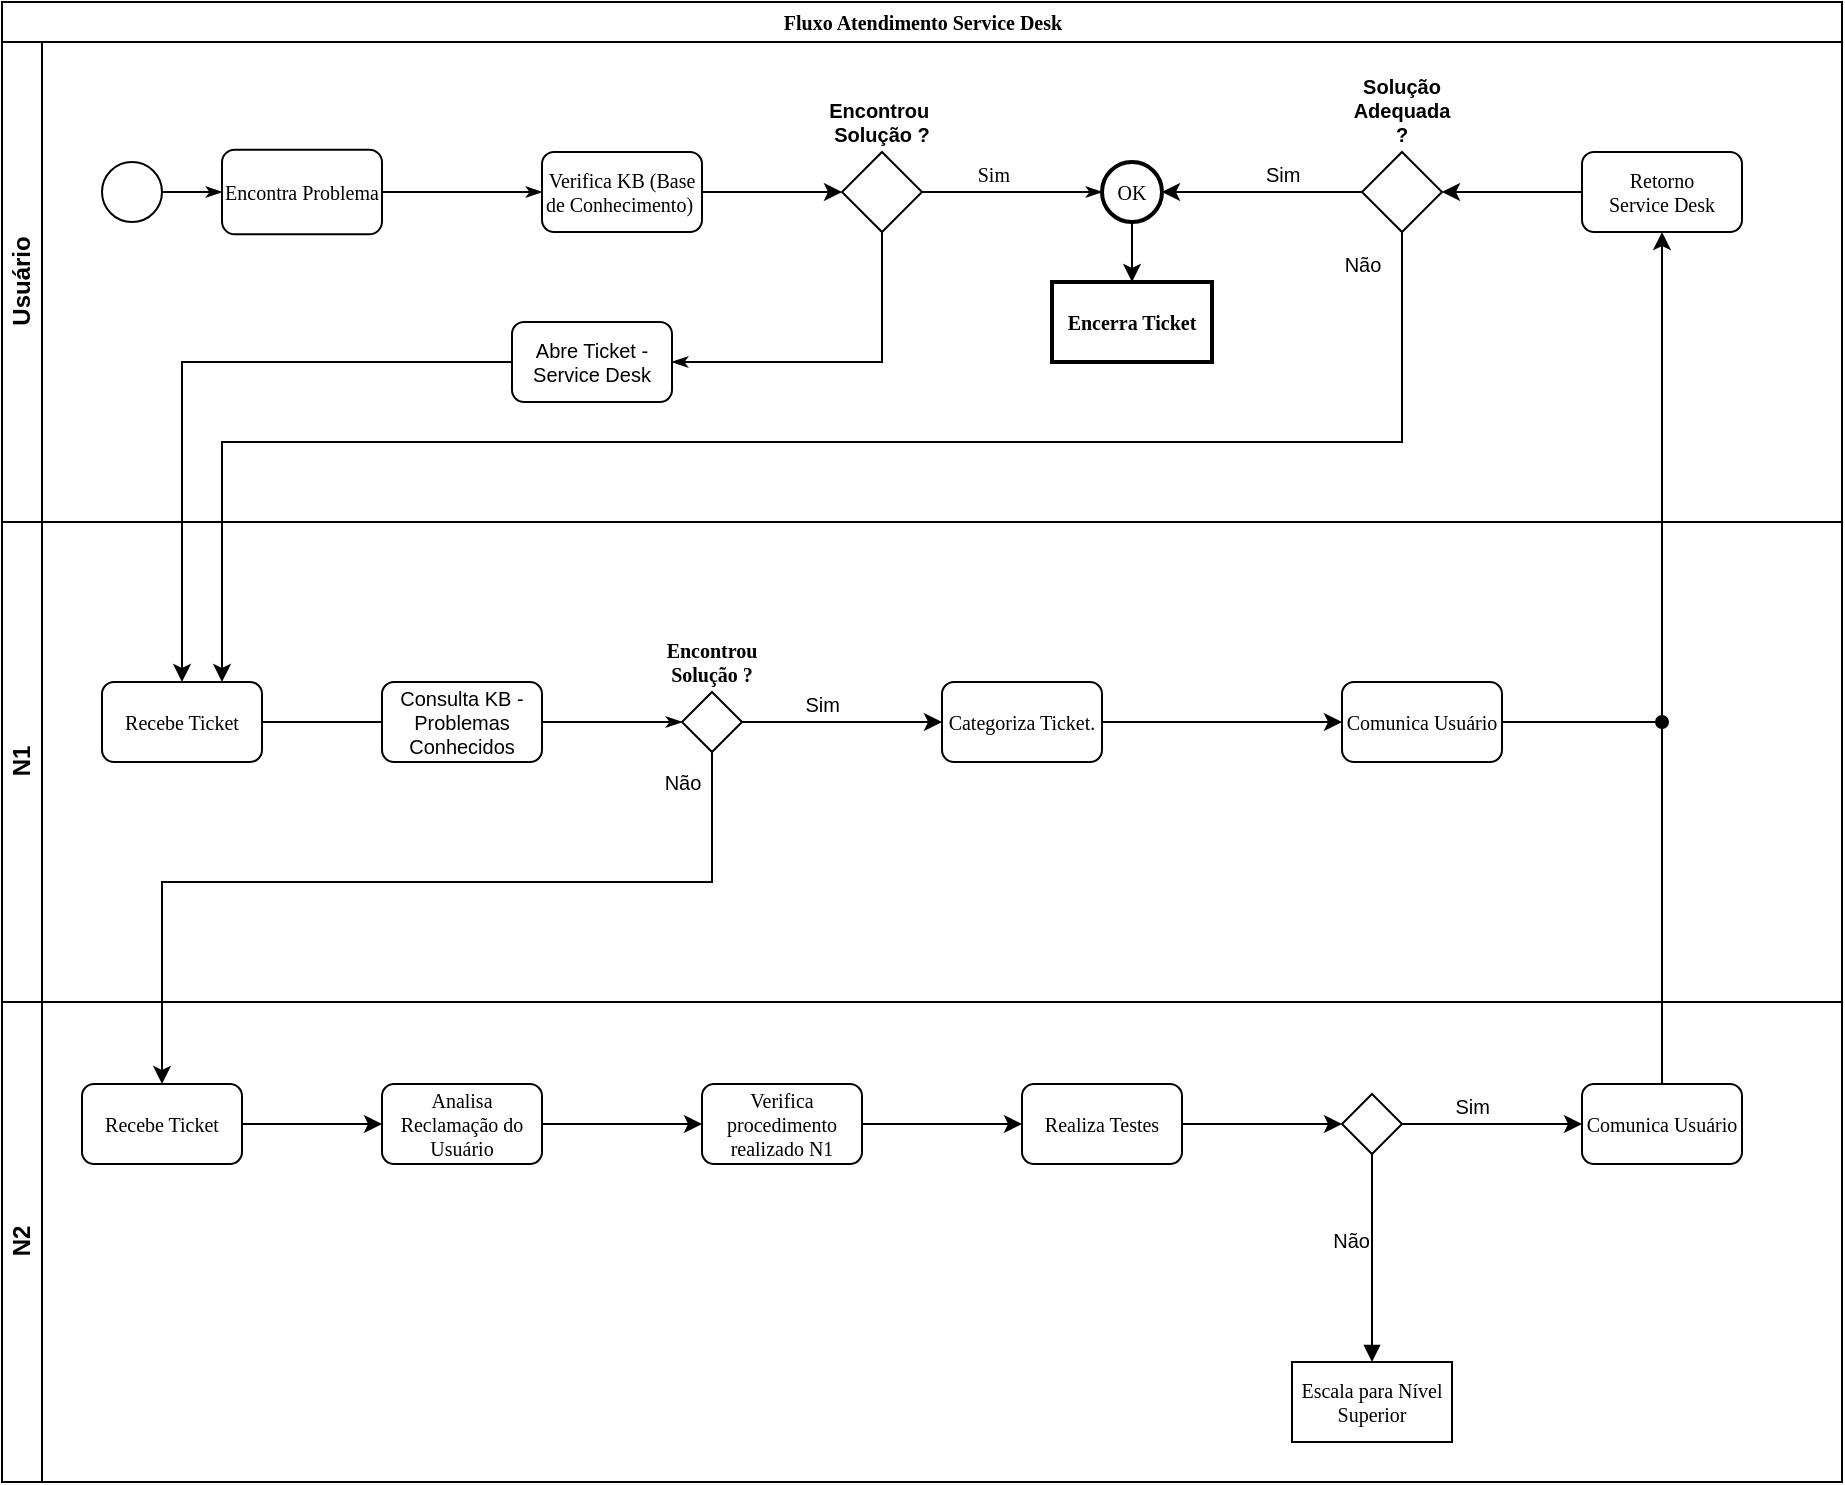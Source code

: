 <mxfile version="18.0.4" type="github">
  <diagram name="Page-1" id="c7488fd3-1785-93aa-aadb-54a6760d102a">
    <mxGraphModel dx="828" dy="485" grid="1" gridSize="10" guides="1" tooltips="1" connect="1" arrows="1" fold="1" page="1" pageScale="1" pageWidth="1100" pageHeight="850" background="none" math="0" shadow="0">
      <root>
        <mxCell id="0" />
        <mxCell id="1" parent="0" />
        <mxCell id="2b4e8129b02d487f-1" value="Fluxo Atendimento Service Desk" style="swimlane;html=1;childLayout=stackLayout;horizontal=1;startSize=20;horizontalStack=0;rounded=0;shadow=0;labelBackgroundColor=none;strokeWidth=1;fontFamily=Verdana;fontSize=10;align=center;" parent="1" vertex="1">
          <mxGeometry x="90" y="80" width="920" height="740" as="geometry" />
        </mxCell>
        <mxCell id="2b4e8129b02d487f-2" value="&lt;font color=&quot;#000000&quot;&gt;Usuário&lt;/font&gt;" style="swimlane;html=1;startSize=20;horizontal=0;fontColor=#FFFFFF;" parent="2b4e8129b02d487f-1" vertex="1">
          <mxGeometry y="20" width="920" height="240" as="geometry">
            <mxRectangle y="20" width="680" height="20" as="alternateBounds" />
          </mxGeometry>
        </mxCell>
        <mxCell id="2b4e8129b02d487f-18" style="edgeStyle=orthogonalEdgeStyle;rounded=0;html=1;labelBackgroundColor=none;startArrow=none;startFill=0;startSize=5;endArrow=classicThin;endFill=1;endSize=5;jettySize=auto;orthogonalLoop=1;strokeWidth=1;fontFamily=Verdana;fontSize=10;" parent="2b4e8129b02d487f-2" source="2b4e8129b02d487f-5" target="2b4e8129b02d487f-6" edge="1">
          <mxGeometry relative="1" as="geometry" />
        </mxCell>
        <mxCell id="2b4e8129b02d487f-5" value="" style="ellipse;whiteSpace=wrap;html=1;rounded=0;shadow=0;labelBackgroundColor=none;strokeWidth=1;fontFamily=Verdana;fontSize=10;align=center;" parent="2b4e8129b02d487f-2" vertex="1">
          <mxGeometry x="50" y="60" width="30" height="30" as="geometry" />
        </mxCell>
        <mxCell id="2b4e8129b02d487f-6" value="Encontra Problema" style="rounded=1;whiteSpace=wrap;html=1;shadow=0;labelBackgroundColor=none;strokeWidth=1;fontFamily=Verdana;fontSize=10;align=center;aspect=fixed;" parent="2b4e8129b02d487f-2" vertex="1">
          <mxGeometry x="110" y="53.85" width="80" height="42.3" as="geometry" />
        </mxCell>
        <mxCell id="2b4e8129b02d487f-20" value="Sim" style="edgeStyle=orthogonalEdgeStyle;rounded=0;html=1;labelBackgroundColor=none;startArrow=none;startFill=0;startSize=5;endArrow=classicThin;endFill=1;endSize=5;jettySize=auto;orthogonalLoop=1;strokeWidth=1;fontFamily=Verdana;fontSize=10;spacingTop=0;spacingBottom=0;labelBorderColor=none;labelPosition=left;verticalLabelPosition=top;align=right;verticalAlign=bottom;" parent="2b4e8129b02d487f-2" source="xkUjx0h_O5jFEAEdqRdE-6" target="2b4e8129b02d487f-8" edge="1">
          <mxGeometry relative="1" as="geometry" />
        </mxCell>
        <mxCell id="xkUjx0h_O5jFEAEdqRdE-9" style="edgeStyle=orthogonalEdgeStyle;rounded=0;orthogonalLoop=1;jettySize=auto;html=1;entryX=0;entryY=0.5;entryDx=0;entryDy=0;labelBorderColor=none;fontSize=10;" parent="2b4e8129b02d487f-2" source="2b4e8129b02d487f-7" target="xkUjx0h_O5jFEAEdqRdE-6" edge="1">
          <mxGeometry relative="1" as="geometry" />
        </mxCell>
        <mxCell id="2b4e8129b02d487f-7" value="Verifica KB (Base de Conhecimento)&amp;nbsp;" style="rounded=1;whiteSpace=wrap;html=1;shadow=0;labelBackgroundColor=none;strokeWidth=1;fontFamily=Verdana;fontSize=10;align=center;" parent="2b4e8129b02d487f-2" vertex="1">
          <mxGeometry x="270" y="55.0" width="80" height="40" as="geometry" />
        </mxCell>
        <mxCell id="2b4e8129b02d487f-8" value="OK" style="ellipse;whiteSpace=wrap;html=1;rounded=0;shadow=0;labelBackgroundColor=none;strokeWidth=2;fontFamily=Verdana;fontSize=10;align=center;" parent="2b4e8129b02d487f-2" vertex="1">
          <mxGeometry x="550" y="60" width="30" height="30" as="geometry" />
        </mxCell>
        <mxCell id="2b4e8129b02d487f-24" style="edgeStyle=orthogonalEdgeStyle;rounded=0;html=1;labelBackgroundColor=none;startArrow=none;startFill=0;startSize=5;endArrow=classicThin;endFill=1;endSize=5;jettySize=auto;orthogonalLoop=1;strokeWidth=1;fontFamily=Verdana;fontSize=10;entryX=0;entryY=0.5;entryDx=0;entryDy=0;" parent="2b4e8129b02d487f-2" source="2b4e8129b02d487f-6" target="2b4e8129b02d487f-7" edge="1">
          <mxGeometry relative="1" as="geometry" />
        </mxCell>
        <mxCell id="xkUjx0h_O5jFEAEdqRdE-29" style="edgeStyle=orthogonalEdgeStyle;rounded=0;orthogonalLoop=1;jettySize=auto;html=1;labelBorderColor=none;fontSize=10;" parent="2b4e8129b02d487f-2" source="xkUjx0h_O5jFEAEdqRdE-4" target="xkUjx0h_O5jFEAEdqRdE-28" edge="1">
          <mxGeometry relative="1" as="geometry" />
        </mxCell>
        <mxCell id="xkUjx0h_O5jFEAEdqRdE-4" value="&lt;font style=&quot;font-size: 10px;&quot;&gt;Retorno &lt;br style=&quot;font-size: 10px;&quot;&gt;Service Desk&lt;/font&gt;" style="rounded=1;whiteSpace=wrap;html=1;shadow=0;labelBackgroundColor=none;strokeWidth=1;fontFamily=Verdana;fontSize=10;align=center;" parent="2b4e8129b02d487f-2" vertex="1">
          <mxGeometry x="790" y="55.0" width="80" height="40" as="geometry" />
        </mxCell>
        <mxCell id="xkUjx0h_O5jFEAEdqRdE-6" value="Encontrou&amp;nbsp; Solução ?" style="rhombus;whiteSpace=wrap;html=1;fontSize=10;aspect=fixed;labelPosition=center;verticalLabelPosition=top;align=center;verticalAlign=bottom;fontStyle=1" parent="2b4e8129b02d487f-2" vertex="1">
          <mxGeometry x="420" y="55" width="40" height="40" as="geometry" />
        </mxCell>
        <mxCell id="xkUjx0h_O5jFEAEdqRdE-23" value="Abre Ticket - Service Desk" style="rounded=1;whiteSpace=wrap;html=1;fontSize=10;" parent="2b4e8129b02d487f-2" vertex="1">
          <mxGeometry x="255" y="140" width="80" height="40" as="geometry" />
        </mxCell>
        <mxCell id="2b4e8129b02d487f-25" value="&lt;span style=&quot;font-size: 10px;&quot;&gt;Não&lt;/span&gt;" style="edgeStyle=orthogonalEdgeStyle;rounded=0;html=1;labelBackgroundColor=none;startArrow=none;startFill=0;startSize=5;endArrow=classicThin;endFill=1;endSize=5;jettySize=auto;orthogonalLoop=1;strokeWidth=1;fontFamily=Verdana;fontSize=10;exitX=0.5;exitY=1;exitDx=0;exitDy=0;labelBorderColor=none;labelPosition=left;verticalLabelPosition=top;align=right;verticalAlign=bottom;entryX=1;entryY=0.5;entryDx=0;entryDy=0;fontColor=#FFFFFF;" parent="2b4e8129b02d487f-2" source="xkUjx0h_O5jFEAEdqRdE-6" target="xkUjx0h_O5jFEAEdqRdE-23" edge="1">
          <mxGeometry x="-0.936" y="-15" relative="1" as="geometry">
            <mxPoint as="offset" />
            <mxPoint x="90" y="170" as="targetPoint" />
            <Array as="points">
              <mxPoint x="440" y="160" />
            </Array>
          </mxGeometry>
        </mxCell>
        <mxCell id="xkUjx0h_O5jFEAEdqRdE-30" value="Sim" style="edgeStyle=orthogonalEdgeStyle;rounded=0;orthogonalLoop=1;jettySize=auto;html=1;entryX=1;entryY=0.5;entryDx=0;entryDy=0;labelBorderColor=none;fontSize=10;labelPosition=right;verticalLabelPosition=top;align=left;verticalAlign=bottom;" parent="2b4e8129b02d487f-2" source="xkUjx0h_O5jFEAEdqRdE-28" target="2b4e8129b02d487f-8" edge="1">
          <mxGeometry relative="1" as="geometry" />
        </mxCell>
        <mxCell id="xkUjx0h_O5jFEAEdqRdE-28" value="Solução Adequada ?" style="rhombus;whiteSpace=wrap;html=1;fontSize=10;aspect=fixed;labelPosition=center;verticalLabelPosition=top;align=center;verticalAlign=bottom;fontStyle=1" parent="2b4e8129b02d487f-2" vertex="1">
          <mxGeometry x="680" y="55" width="40" height="40" as="geometry" />
        </mxCell>
        <mxCell id="xkUjx0h_O5jFEAEdqRdE-32" value="Encerra Ticket" style="whiteSpace=wrap;html=1;fontSize=10;fontFamily=Verdana;rounded=0;shadow=0;labelBackgroundColor=none;strokeWidth=2;fontStyle=1" parent="2b4e8129b02d487f-2" vertex="1">
          <mxGeometry x="525" y="120" width="80" height="40" as="geometry" />
        </mxCell>
        <mxCell id="xkUjx0h_O5jFEAEdqRdE-33" value="" style="edgeStyle=orthogonalEdgeStyle;rounded=0;orthogonalLoop=1;jettySize=auto;html=1;labelBorderColor=none;fontSize=10;" parent="2b4e8129b02d487f-2" source="2b4e8129b02d487f-8" target="xkUjx0h_O5jFEAEdqRdE-32" edge="1">
          <mxGeometry relative="1" as="geometry" />
        </mxCell>
        <mxCell id="2b4e8129b02d487f-3" value="N1" style="swimlane;html=1;startSize=20;horizontal=0;spacing=0;labelPosition=center;verticalLabelPosition=middle;align=center;verticalAlign=middle;" parent="2b4e8129b02d487f-1" vertex="1">
          <mxGeometry y="260" width="920" height="240" as="geometry" />
        </mxCell>
        <mxCell id="2b4e8129b02d487f-26" style="edgeStyle=orthogonalEdgeStyle;rounded=0;html=1;labelBackgroundColor=none;startArrow=none;startFill=0;startSize=5;endArrow=classicThin;endFill=1;endSize=5;jettySize=auto;orthogonalLoop=1;strokeWidth=1;fontFamily=Verdana;fontSize=10;" parent="2b4e8129b02d487f-3" source="xkUjx0h_O5jFEAEdqRdE-1" target="2b4e8129b02d487f-13" edge="1">
          <mxGeometry relative="1" as="geometry" />
        </mxCell>
        <mxCell id="2b4e8129b02d487f-12" value="Recebe Ticket" style="rounded=1;whiteSpace=wrap;html=1;shadow=0;labelBackgroundColor=none;strokeWidth=1;fontFamily=Verdana;fontSize=10;align=center;" parent="2b4e8129b02d487f-3" vertex="1">
          <mxGeometry x="50" y="80" width="80" height="40" as="geometry" />
        </mxCell>
        <mxCell id="2b4e8129b02d487f-13" value="Encontrou Solução ?" style="strokeWidth=1;html=1;shape=mxgraph.flowchart.decision;whiteSpace=wrap;rounded=1;shadow=0;labelBackgroundColor=none;fontFamily=Verdana;fontSize=10;align=center;labelPosition=center;verticalLabelPosition=top;verticalAlign=middle;fontStyle=1" parent="2b4e8129b02d487f-3" vertex="1">
          <mxGeometry x="340" y="85.0" width="30" height="30" as="geometry" />
        </mxCell>
        <mxCell id="xkUjx0h_O5jFEAEdqRdE-1" value="Consulta KB - Problemas Conhecidos" style="rounded=1;whiteSpace=wrap;html=1;fontSize=10;" parent="2b4e8129b02d487f-3" vertex="1">
          <mxGeometry x="190" y="80" width="80" height="40" as="geometry" />
        </mxCell>
        <mxCell id="xkUjx0h_O5jFEAEdqRdE-2" value="" style="edgeStyle=orthogonalEdgeStyle;rounded=0;html=1;labelBackgroundColor=none;startArrow=none;startFill=0;startSize=5;endArrow=none;endFill=1;endSize=5;jettySize=auto;orthogonalLoop=1;strokeWidth=1;fontFamily=Verdana;fontSize=10;" parent="2b4e8129b02d487f-3" source="2b4e8129b02d487f-12" target="xkUjx0h_O5jFEAEdqRdE-1" edge="1">
          <mxGeometry relative="1" as="geometry">
            <mxPoint x="308.0" y="338.5" as="sourcePoint" />
            <mxPoint x="508" y="338.5" as="targetPoint" />
          </mxGeometry>
        </mxCell>
        <mxCell id="xkUjx0h_O5jFEAEdqRdE-15" value="&lt;font style=&quot;font-size: 10px;&quot;&gt;Comunica Usuário&lt;br style=&quot;font-size: 10px;&quot;&gt;&lt;/font&gt;" style="whiteSpace=wrap;html=1;fontSize=10;fontFamily=Verdana;strokeWidth=1;rounded=1;shadow=0;labelBackgroundColor=none;" parent="2b4e8129b02d487f-3" vertex="1">
          <mxGeometry x="670" y="80" width="80" height="40" as="geometry" />
        </mxCell>
        <mxCell id="xkUjx0h_O5jFEAEdqRdE-13" value="&lt;font style=&quot;font-size: 10px;&quot;&gt;Categoriza Ticket.&lt;/font&gt;" style="whiteSpace=wrap;html=1;fontSize=10;fontFamily=Verdana;strokeWidth=1;rounded=1;shadow=0;labelBackgroundColor=none;" parent="2b4e8129b02d487f-3" vertex="1">
          <mxGeometry x="470" y="80" width="80" height="40" as="geometry" />
        </mxCell>
        <mxCell id="xkUjx0h_O5jFEAEdqRdE-14" value="Sim" style="edgeStyle=orthogonalEdgeStyle;rounded=0;orthogonalLoop=1;jettySize=auto;html=1;labelBorderColor=none;fontSize=10;labelPosition=left;verticalLabelPosition=top;align=right;verticalAlign=bottom;" parent="2b4e8129b02d487f-3" source="2b4e8129b02d487f-13" target="xkUjx0h_O5jFEAEdqRdE-13" edge="1">
          <mxGeometry relative="1" as="geometry" />
        </mxCell>
        <mxCell id="xkUjx0h_O5jFEAEdqRdE-16" value="" style="edgeStyle=orthogonalEdgeStyle;rounded=0;orthogonalLoop=1;jettySize=auto;html=1;labelBorderColor=none;fontSize=10;" parent="2b4e8129b02d487f-3" source="xkUjx0h_O5jFEAEdqRdE-13" target="xkUjx0h_O5jFEAEdqRdE-15" edge="1">
          <mxGeometry relative="1" as="geometry" />
        </mxCell>
        <mxCell id="2b4e8129b02d487f-4" value="N2" style="swimlane;html=1;startSize=20;horizontal=0;verticalAlign=middle;labelPosition=center;verticalLabelPosition=middle;align=center;" parent="2b4e8129b02d487f-1" vertex="1">
          <mxGeometry y="500" width="920" height="240" as="geometry" />
        </mxCell>
        <mxCell id="xkUjx0h_O5jFEAEdqRdE-34" value="&lt;font style=&quot;font-size: 10px;&quot;&gt;Recebe Ticket&lt;/font&gt;" style="whiteSpace=wrap;html=1;fontSize=10;fontFamily=Verdana;verticalAlign=middle;strokeWidth=1;rounded=1;shadow=0;labelBackgroundColor=none;" parent="2b4e8129b02d487f-4" vertex="1">
          <mxGeometry x="40" y="41.0" width="80" height="40" as="geometry" />
        </mxCell>
        <mxCell id="3" value="&lt;font style=&quot;font-size: 10px&quot;&gt;Analisa Reclamação do Usuário&lt;/font&gt;" style="whiteSpace=wrap;html=1;fontSize=10;fontFamily=Verdana;verticalAlign=middle;strokeWidth=1;rounded=1;shadow=0;labelBackgroundColor=none;" parent="2b4e8129b02d487f-4" vertex="1">
          <mxGeometry x="190" y="41.0" width="80" height="40" as="geometry" />
        </mxCell>
        <mxCell id="4" value="" style="edgeStyle=none;html=1;" parent="2b4e8129b02d487f-4" source="xkUjx0h_O5jFEAEdqRdE-34" target="3" edge="1">
          <mxGeometry relative="1" as="geometry" />
        </mxCell>
        <mxCell id="7" value="&lt;font style=&quot;font-size: 10px&quot;&gt;Realiza Testes&lt;br&gt;&lt;/font&gt;" style="whiteSpace=wrap;html=1;fontSize=10;fontFamily=Verdana;verticalAlign=middle;strokeWidth=1;rounded=1;shadow=0;labelBackgroundColor=none;" parent="2b4e8129b02d487f-4" vertex="1">
          <mxGeometry x="510" y="41.0" width="80" height="40" as="geometry" />
        </mxCell>
        <mxCell id="9" value="" style="rhombus;whiteSpace=wrap;html=1;fontSize=10;fontFamily=Verdana;strokeWidth=1;rounded=0;shadow=0;labelBackgroundColor=none;" parent="2b4e8129b02d487f-4" vertex="1">
          <mxGeometry x="670" y="46" width="30" height="30" as="geometry" />
        </mxCell>
        <mxCell id="10" value="" style="edgeStyle=none;html=1;" parent="2b4e8129b02d487f-4" source="7" target="9" edge="1">
          <mxGeometry relative="1" as="geometry" />
        </mxCell>
        <mxCell id="11" value="Comunica Usuário" style="whiteSpace=wrap;html=1;fontSize=10;fontFamily=Verdana;strokeWidth=1;rounded=1;shadow=0;labelBackgroundColor=none;" parent="2b4e8129b02d487f-4" vertex="1">
          <mxGeometry x="790" y="41" width="80" height="40" as="geometry" />
        </mxCell>
        <mxCell id="12" value="Sim" style="edgeStyle=none;html=1;verticalAlign=bottom;labelPosition=left;verticalLabelPosition=top;align=right;fontSize=10;" parent="2b4e8129b02d487f-4" source="9" target="11" edge="1">
          <mxGeometry relative="1" as="geometry" />
        </mxCell>
        <mxCell id="16" value="Escala para Nível Superior" style="whiteSpace=wrap;html=1;fontSize=10;fontFamily=Verdana;strokeWidth=1;rounded=0;shadow=0;labelBackgroundColor=none;" parent="2b4e8129b02d487f-4" vertex="1">
          <mxGeometry x="645" y="180" width="80" height="40" as="geometry" />
        </mxCell>
        <mxCell id="17" value="Não" style="edgeStyle=none;html=1;endArrow=block;endFill=1;strokeColor=default;labelPosition=left;verticalLabelPosition=top;align=right;verticalAlign=bottom;fontSize=10;" parent="2b4e8129b02d487f-4" source="9" target="16" edge="1">
          <mxGeometry relative="1" as="geometry" />
        </mxCell>
        <mxCell id="xkUjx0h_O5jFEAEdqRdE-17" style="edgeStyle=orthogonalEdgeStyle;rounded=0;orthogonalLoop=1;jettySize=auto;html=1;entryX=0.5;entryY=1;entryDx=0;entryDy=0;labelBorderColor=none;fontSize=10;" parent="2b4e8129b02d487f-1" source="xkUjx0h_O5jFEAEdqRdE-15" target="xkUjx0h_O5jFEAEdqRdE-4" edge="1">
          <mxGeometry relative="1" as="geometry" />
        </mxCell>
        <mxCell id="xkUjx0h_O5jFEAEdqRdE-24" style="edgeStyle=orthogonalEdgeStyle;rounded=0;orthogonalLoop=1;jettySize=auto;html=1;entryX=0.5;entryY=0;entryDx=0;entryDy=0;labelBorderColor=none;fontSize=10;" parent="2b4e8129b02d487f-1" source="xkUjx0h_O5jFEAEdqRdE-23" target="2b4e8129b02d487f-12" edge="1">
          <mxGeometry relative="1" as="geometry" />
        </mxCell>
        <mxCell id="xkUjx0h_O5jFEAEdqRdE-31" value="Não" style="edgeStyle=orthogonalEdgeStyle;rounded=0;orthogonalLoop=1;jettySize=auto;html=1;entryX=0.75;entryY=0;entryDx=0;entryDy=0;labelBorderColor=none;fontSize=10;exitX=0.5;exitY=1;exitDx=0;exitDy=0;labelPosition=center;verticalLabelPosition=middle;align=center;verticalAlign=middle;" parent="2b4e8129b02d487f-1" source="xkUjx0h_O5jFEAEdqRdE-28" target="2b4e8129b02d487f-12" edge="1">
          <mxGeometry x="-0.962" y="-20" relative="1" as="geometry">
            <Array as="points">
              <mxPoint x="700" y="220" />
              <mxPoint x="110" y="220" />
            </Array>
            <mxPoint as="offset" />
          </mxGeometry>
        </mxCell>
        <mxCell id="xkUjx0h_O5jFEAEdqRdE-35" value="Não" style="edgeStyle=orthogonalEdgeStyle;rounded=0;orthogonalLoop=1;jettySize=auto;html=1;labelBorderColor=none;fontSize=10;" parent="2b4e8129b02d487f-1" source="2b4e8129b02d487f-13" target="xkUjx0h_O5jFEAEdqRdE-34" edge="1">
          <mxGeometry x="-0.931" y="-15" relative="1" as="geometry">
            <Array as="points">
              <mxPoint x="355" y="440" />
              <mxPoint x="80" y="440" />
            </Array>
            <mxPoint as="offset" />
          </mxGeometry>
        </mxCell>
        <mxCell id="8" value="" style="edgeStyle=none;html=1;" parent="1" source="5" target="7" edge="1">
          <mxGeometry relative="1" as="geometry" />
        </mxCell>
        <mxCell id="5" value="&lt;font style=&quot;font-size: 10px&quot;&gt;Verifica procedimento realizado N1&lt;/font&gt;" style="whiteSpace=wrap;html=1;fontSize=10;fontFamily=Verdana;verticalAlign=middle;strokeWidth=1;rounded=1;shadow=0;labelBackgroundColor=none;" parent="1" vertex="1">
          <mxGeometry x="440" y="621.0" width="80" height="40" as="geometry" />
        </mxCell>
        <mxCell id="6" value="" style="edgeStyle=none;html=1;" parent="1" source="3" target="5" edge="1">
          <mxGeometry relative="1" as="geometry" />
        </mxCell>
        <mxCell id="14" style="edgeStyle=none;html=1;strokeColor=default;endArrow=oval;endFill=1;" parent="1" source="11" edge="1">
          <mxGeometry relative="1" as="geometry">
            <mxPoint x="920" y="440" as="targetPoint" />
          </mxGeometry>
        </mxCell>
      </root>
    </mxGraphModel>
  </diagram>
</mxfile>
